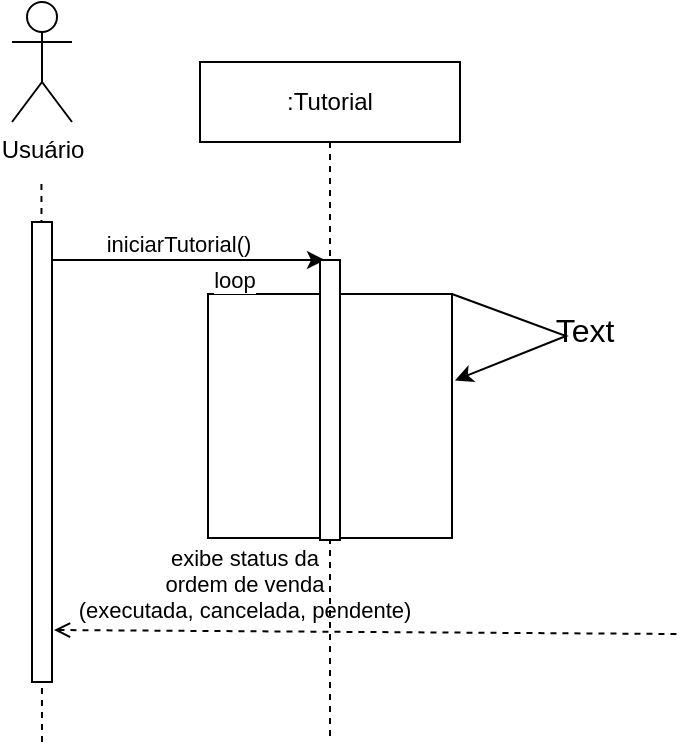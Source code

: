 <mxfile version="24.7.17">
  <diagram name="Página-1" id="dNnN6mv_j6JxDsNxnSgW">
    <mxGraphModel dx="491" dy="566" grid="0" gridSize="10" guides="1" tooltips="1" connect="1" arrows="1" fold="1" page="0" pageScale="1" pageWidth="827" pageHeight="1169" math="0" shadow="0">
      <root>
        <mxCell id="0" />
        <mxCell id="1" parent="0" />
        <mxCell id="3bs9gXROCjIQecpAhkJo-1" value="Usuário" style="shape=umlActor;verticalLabelPosition=bottom;verticalAlign=top;html=1;" vertex="1" parent="1">
          <mxGeometry x="40" y="40" width="30" height="60" as="geometry" />
        </mxCell>
        <mxCell id="3bs9gXROCjIQecpAhkJo-2" value="" style="endArrow=none;dashed=1;html=1;rounded=0;" edge="1" parent="1">
          <mxGeometry width="50" height="50" relative="1" as="geometry">
            <mxPoint x="55" y="410" as="sourcePoint" />
            <mxPoint x="54.72" y="130" as="targetPoint" />
          </mxGeometry>
        </mxCell>
        <mxCell id="3bs9gXROCjIQecpAhkJo-3" value="" style="html=1;points=[[0,0,0,0,5],[0,1,0,0,-5],[1,0,0,0,5],[1,1,0,0,-5]];perimeter=orthogonalPerimeter;outlineConnect=0;targetShapes=umlLifeline;portConstraint=eastwest;newEdgeStyle={&quot;curved&quot;:0,&quot;rounded&quot;:0};" vertex="1" parent="1">
          <mxGeometry x="50" y="150" width="10" height="230" as="geometry" />
        </mxCell>
        <mxCell id="3bs9gXROCjIQecpAhkJo-14" value="" style="endArrow=classic;html=1;rounded=0;" edge="1" parent="1">
          <mxGeometry width="50" height="50" relative="1" as="geometry">
            <mxPoint x="60" y="169" as="sourcePoint" />
            <mxPoint x="196.5" y="169" as="targetPoint" />
          </mxGeometry>
        </mxCell>
        <mxCell id="3bs9gXROCjIQecpAhkJo-15" value="iniciarTutorial()" style="edgeLabel;html=1;align=center;verticalAlign=middle;resizable=0;points=[];" vertex="1" connectable="0" parent="3bs9gXROCjIQecpAhkJo-14">
          <mxGeometry x="0.153" relative="1" as="geometry">
            <mxPoint x="-16" y="-8" as="offset" />
          </mxGeometry>
        </mxCell>
        <mxCell id="3bs9gXROCjIQecpAhkJo-24" value="" style="endArrow=none;html=1;rounded=0;startArrow=open;startFill=0;endFill=0;dashed=1;" edge="1" parent="1">
          <mxGeometry width="50" height="50" relative="1" as="geometry">
            <mxPoint x="61" y="354" as="sourcePoint" />
            <mxPoint x="372.5" y="356" as="targetPoint" />
          </mxGeometry>
        </mxCell>
        <mxCell id="3bs9gXROCjIQecpAhkJo-25" value="exibe status da&lt;div&gt;ordem de venda&lt;/div&gt;&lt;div&gt;(executada, cancelada, pendente)&lt;/div&gt;" style="edgeLabel;html=1;align=center;verticalAlign=middle;resizable=0;points=[];" vertex="1" connectable="0" parent="3bs9gXROCjIQecpAhkJo-24">
          <mxGeometry x="-0.356" y="2" relative="1" as="geometry">
            <mxPoint x="-6" y="-22" as="offset" />
          </mxGeometry>
        </mxCell>
        <mxCell id="3bs9gXROCjIQecpAhkJo-28" value="" style="whiteSpace=wrap;html=1;aspect=fixed;" vertex="1" parent="1">
          <mxGeometry x="138" y="186" width="122" height="122" as="geometry" />
        </mxCell>
        <mxCell id="3bs9gXROCjIQecpAhkJo-8" value=":Tutorial" style="shape=umlLifeline;perimeter=lifelinePerimeter;whiteSpace=wrap;html=1;container=1;dropTarget=0;collapsible=0;recursiveResize=0;outlineConnect=0;portConstraint=eastwest;newEdgeStyle={&quot;curved&quot;:0,&quot;rounded&quot;:0};" vertex="1" parent="1">
          <mxGeometry x="134" y="70" width="130" height="340" as="geometry" />
        </mxCell>
        <mxCell id="3bs9gXROCjIQecpAhkJo-9" value="" style="html=1;points=[[0,0,0,0,5],[0,1,0,0,-5],[1,0,0,0,5],[1,1,0,0,-5]];perimeter=orthogonalPerimeter;outlineConnect=0;targetShapes=umlLifeline;portConstraint=eastwest;newEdgeStyle={&quot;curved&quot;:0,&quot;rounded&quot;:0};" vertex="1" parent="3bs9gXROCjIQecpAhkJo-8">
          <mxGeometry x="60" y="99" width="10" height="140" as="geometry" />
        </mxCell>
        <mxCell id="3bs9gXROCjIQecpAhkJo-29" value="" style="endArrow=classic;html=1;rounded=0;exitX=1;exitY=0;exitDx=0;exitDy=0;entryX=1.012;entryY=0.354;entryDx=0;entryDy=0;entryPerimeter=0;" edge="1" parent="1" source="3bs9gXROCjIQecpAhkJo-28" target="3bs9gXROCjIQecpAhkJo-28">
          <mxGeometry width="50" height="50" relative="1" as="geometry">
            <mxPoint x="295" y="214" as="sourcePoint" />
            <mxPoint x="431.5" y="214" as="targetPoint" />
            <Array as="points">
              <mxPoint x="317" y="207" />
            </Array>
          </mxGeometry>
        </mxCell>
        <mxCell id="3bs9gXROCjIQecpAhkJo-31" value="loop" style="edgeLabel;html=1;align=center;verticalAlign=middle;resizable=0;points=[];" vertex="1" connectable="0" parent="1">
          <mxGeometry x="189.996" y="110.996" as="geometry">
            <mxPoint x="-39" y="68" as="offset" />
          </mxGeometry>
        </mxCell>
        <mxCell id="3bs9gXROCjIQecpAhkJo-33" value="Text" style="text;html=1;align=center;verticalAlign=middle;resizable=0;points=[];autosize=1;strokeColor=none;fillColor=none;fontSize=16;" vertex="1" parent="1">
          <mxGeometry x="302.5" y="188.5" width="47" height="31" as="geometry" />
        </mxCell>
      </root>
    </mxGraphModel>
  </diagram>
</mxfile>

